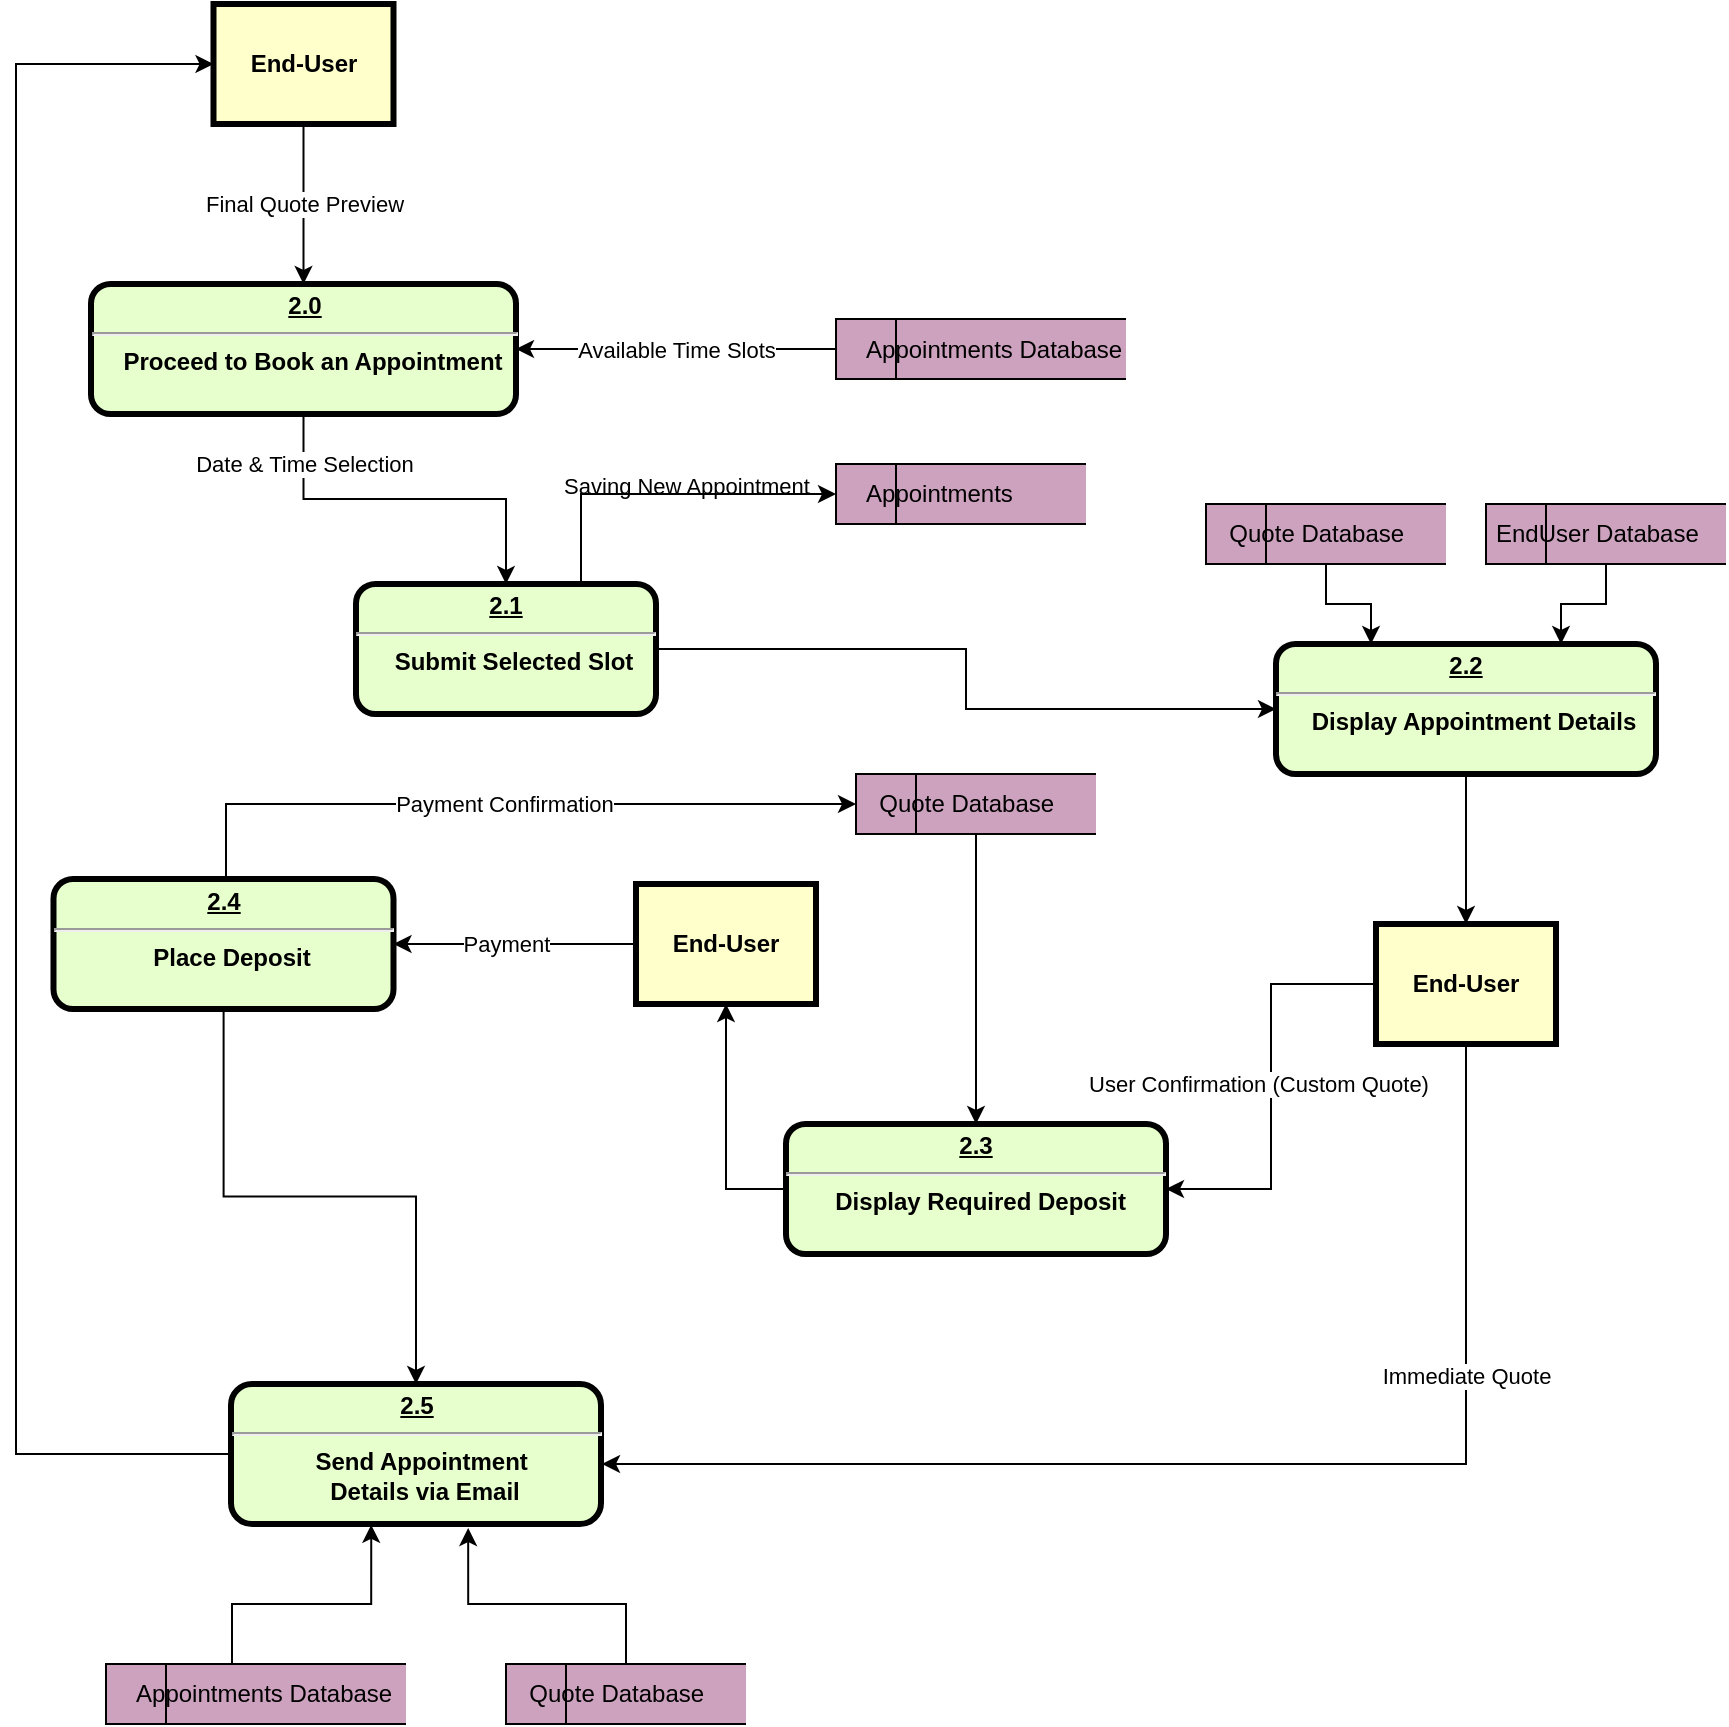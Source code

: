 <mxfile version="20.5.3" type="github">
  <diagram id="zU2JmAnZ_g7IkjmbNp4Z" name="Page-1">
    <mxGraphModel dx="3522" dy="988" grid="1" gridSize="10" guides="1" tooltips="1" connect="1" arrows="1" fold="1" page="1" pageScale="1" pageWidth="850" pageHeight="1100" math="0" shadow="0">
      <root>
        <mxCell id="0" />
        <mxCell id="1" parent="0" />
        <mxCell id="K8E7JU1qzWLFlxnKoR2Z-7" value="Date &amp;amp; Time Selection" style="edgeStyle=orthogonalEdgeStyle;rounded=0;orthogonalLoop=1;jettySize=auto;html=1;entryX=0.5;entryY=0;entryDx=0;entryDy=0;" parent="1" source="K8E7JU1qzWLFlxnKoR2Z-1" target="K8E7JU1qzWLFlxnKoR2Z-6" edge="1">
          <mxGeometry x="-0.733" relative="1" as="geometry">
            <mxPoint as="offset" />
          </mxGeometry>
        </mxCell>
        <mxCell id="K8E7JU1qzWLFlxnKoR2Z-1" value="&lt;p style=&quot;margin: 0px; margin-top: 4px; text-align: center; text-decoration: underline;&quot;&gt;&lt;strong&gt;2.0&lt;/strong&gt;&lt;/p&gt;&lt;hr&gt;&lt;p style=&quot;margin: 0px; margin-left: 8px;&quot;&gt;Proceed to Book an Appointment&lt;/p&gt;" style="verticalAlign=middle;align=center;overflow=fill;fontSize=12;fontFamily=Helvetica;html=1;rounded=1;fontStyle=1;strokeWidth=3;fillColor=#E6FFCC" parent="1" vertex="1">
          <mxGeometry x="-1647.5" y="220" width="212.5" height="65" as="geometry" />
        </mxCell>
        <mxCell id="K8E7JU1qzWLFlxnKoR2Z-5" value="Available Time Slots" style="edgeStyle=orthogonalEdgeStyle;rounded=0;orthogonalLoop=1;jettySize=auto;html=1;entryX=1;entryY=0.5;entryDx=0;entryDy=0;" parent="1" source="K8E7JU1qzWLFlxnKoR2Z-2" target="K8E7JU1qzWLFlxnKoR2Z-1" edge="1">
          <mxGeometry relative="1" as="geometry" />
        </mxCell>
        <mxCell id="K8E7JU1qzWLFlxnKoR2Z-2" value="&lt;span style=&quot;white-space: pre;&quot;&gt; &lt;span style=&quot;white-space: pre;&quot;&gt; &lt;/span&gt;&lt;/span&gt;&amp;nbsp;Appointments Database" style="html=1;dashed=0;whitespace=wrap;shape=mxgraph.dfd.dataStoreID;align=left;spacingLeft=3;points=[[0,0],[0.5,0],[1,0],[0,0.5],[1,0.5],[0,1],[0.5,1],[1,1]];fillColor=#CDA2BE;" parent="1" vertex="1">
          <mxGeometry x="-1275" y="237.5" width="145" height="30" as="geometry" />
        </mxCell>
        <mxCell id="K8E7JU1qzWLFlxnKoR2Z-4" value="Final Quote Preview" style="edgeStyle=orthogonalEdgeStyle;rounded=0;orthogonalLoop=1;jettySize=auto;html=1;entryX=0.5;entryY=0;entryDx=0;entryDy=0;" parent="1" source="K8E7JU1qzWLFlxnKoR2Z-3" target="K8E7JU1qzWLFlxnKoR2Z-1" edge="1">
          <mxGeometry relative="1" as="geometry" />
        </mxCell>
        <mxCell id="K8E7JU1qzWLFlxnKoR2Z-3" value="End-User" style="whiteSpace=wrap;align=center;verticalAlign=middle;fontStyle=1;strokeWidth=3;fillColor=#FFFFCC" parent="1" vertex="1">
          <mxGeometry x="-1586.25" y="80" width="90" height="60" as="geometry" />
        </mxCell>
        <mxCell id="K8E7JU1qzWLFlxnKoR2Z-11" value="Saving New Appointment" style="edgeStyle=orthogonalEdgeStyle;rounded=0;orthogonalLoop=1;jettySize=auto;html=1;entryX=0;entryY=0.5;entryDx=0;entryDy=0;" parent="1" source="K8E7JU1qzWLFlxnKoR2Z-6" target="K8E7JU1qzWLFlxnKoR2Z-12" edge="1">
          <mxGeometry x="-0.912" y="82" relative="1" as="geometry">
            <mxPoint as="offset" />
          </mxGeometry>
        </mxCell>
        <mxCell id="8NYBl8B1IVr0c041F6ph-1" style="edgeStyle=orthogonalEdgeStyle;rounded=0;orthogonalLoop=1;jettySize=auto;html=1;entryX=0;entryY=0.5;entryDx=0;entryDy=0;exitX=0.75;exitY=0;exitDx=0;exitDy=0;" edge="1" parent="1" source="K8E7JU1qzWLFlxnKoR2Z-6" target="K8E7JU1qzWLFlxnKoR2Z-10">
          <mxGeometry relative="1" as="geometry" />
        </mxCell>
        <mxCell id="K8E7JU1qzWLFlxnKoR2Z-6" value="&lt;p style=&quot;margin: 0px; margin-top: 4px; text-align: center; text-decoration: underline;&quot;&gt;&lt;strong&gt;2.1&lt;/strong&gt;&lt;/p&gt;&lt;hr&gt;&lt;p style=&quot;margin: 0px; margin-left: 8px;&quot;&gt;Submit Selected Slot&lt;/p&gt;" style="verticalAlign=middle;align=center;overflow=fill;fontSize=12;fontFamily=Helvetica;html=1;rounded=1;fontStyle=1;strokeWidth=3;fillColor=#E6FFCC" parent="1" vertex="1">
          <mxGeometry x="-1515" y="370" width="150" height="65" as="geometry" />
        </mxCell>
        <mxCell id="K8E7JU1qzWLFlxnKoR2Z-10" value="&lt;span style=&quot;white-space: pre;&quot;&gt; &lt;span style=&quot;white-space: pre;&quot;&gt; &lt;/span&gt;&lt;/span&gt;&amp;nbsp;Appointments" style="html=1;dashed=0;whitespace=wrap;shape=mxgraph.dfd.dataStoreID;align=left;spacingLeft=3;points=[[0,0],[0.5,0],[1,0],[0,0.5],[1,0.5],[0,1],[0.5,1],[1,1]];fillColor=#CDA2BE;" parent="1" vertex="1">
          <mxGeometry x="-1275" y="310" width="125" height="30" as="geometry" />
        </mxCell>
        <mxCell id="K8E7JU1qzWLFlxnKoR2Z-21" style="edgeStyle=orthogonalEdgeStyle;rounded=0;orthogonalLoop=1;jettySize=auto;html=1;entryX=0.5;entryY=0;entryDx=0;entryDy=0;exitX=0.5;exitY=1;exitDx=0;exitDy=0;" parent="1" source="K8E7JU1qzWLFlxnKoR2Z-12" target="K8E7JU1qzWLFlxnKoR2Z-27" edge="1">
          <mxGeometry relative="1" as="geometry" />
        </mxCell>
        <mxCell id="K8E7JU1qzWLFlxnKoR2Z-12" value="&lt;p style=&quot;margin: 0px; margin-top: 4px; text-align: center; text-decoration: underline;&quot;&gt;&lt;strong&gt;2.2&lt;/strong&gt;&lt;/p&gt;&lt;hr&gt;&lt;p style=&quot;margin: 0px; margin-left: 8px;&quot;&gt;Display Appointment Details&lt;/p&gt;" style="verticalAlign=middle;align=center;overflow=fill;fontSize=12;fontFamily=Helvetica;html=1;rounded=1;fontStyle=1;strokeWidth=3;fillColor=#E6FFCC" parent="1" vertex="1">
          <mxGeometry x="-1055" y="400" width="190" height="65" as="geometry" />
        </mxCell>
        <mxCell id="K8E7JU1qzWLFlxnKoR2Z-22" style="edgeStyle=orthogonalEdgeStyle;rounded=0;orthogonalLoop=1;jettySize=auto;html=1;entryX=0.5;entryY=1;entryDx=0;entryDy=0;exitX=0;exitY=0.5;exitDx=0;exitDy=0;" parent="1" source="K8E7JU1qzWLFlxnKoR2Z-16" target="K8E7JU1qzWLFlxnKoR2Z-20" edge="1">
          <mxGeometry relative="1" as="geometry" />
        </mxCell>
        <mxCell id="K8E7JU1qzWLFlxnKoR2Z-16" value="&lt;p style=&quot;margin: 0px; margin-top: 4px; text-align: center; text-decoration: underline;&quot;&gt;&lt;strong&gt;2.3&lt;/strong&gt;&lt;/p&gt;&lt;hr&gt;&lt;p style=&quot;margin: 0px; margin-left: 8px;&quot;&gt;Display Required Deposit&amp;nbsp;&lt;/p&gt;" style="verticalAlign=middle;align=center;overflow=fill;fontSize=12;fontFamily=Helvetica;html=1;rounded=1;fontStyle=1;strokeWidth=3;fillColor=#E6FFCC" parent="1" vertex="1">
          <mxGeometry x="-1300" y="640" width="190" height="65" as="geometry" />
        </mxCell>
        <mxCell id="K8E7JU1qzWLFlxnKoR2Z-24" value="Payment" style="edgeStyle=orthogonalEdgeStyle;rounded=0;orthogonalLoop=1;jettySize=auto;html=1;entryX=1;entryY=0.5;entryDx=0;entryDy=0;exitX=0;exitY=0.5;exitDx=0;exitDy=0;" parent="1" source="K8E7JU1qzWLFlxnKoR2Z-20" target="K8E7JU1qzWLFlxnKoR2Z-23" edge="1">
          <mxGeometry x="0.072" relative="1" as="geometry">
            <mxPoint x="-1244" y="567.5" as="sourcePoint" />
            <mxPoint x="-1424" y="567.5" as="targetPoint" />
            <mxPoint as="offset" />
          </mxGeometry>
        </mxCell>
        <mxCell id="K8E7JU1qzWLFlxnKoR2Z-20" value="End-User" style="whiteSpace=wrap;align=center;verticalAlign=middle;fontStyle=1;strokeWidth=3;fillColor=#FFFFCC" parent="1" vertex="1">
          <mxGeometry x="-1375" y="520" width="90" height="60" as="geometry" />
        </mxCell>
        <mxCell id="8NYBl8B1IVr0c041F6ph-6" style="edgeStyle=orthogonalEdgeStyle;rounded=0;orthogonalLoop=1;jettySize=auto;html=1;entryX=0.5;entryY=0;entryDx=0;entryDy=0;" edge="1" parent="1" source="K8E7JU1qzWLFlxnKoR2Z-23" target="K8E7JU1qzWLFlxnKoR2Z-26">
          <mxGeometry relative="1" as="geometry" />
        </mxCell>
        <mxCell id="8NYBl8B1IVr0c041F6ph-7" value="Payment Confirmation" style="edgeStyle=orthogonalEdgeStyle;rounded=0;orthogonalLoop=1;jettySize=auto;html=1;entryX=0;entryY=0.5;entryDx=0;entryDy=0;" edge="1" parent="1" source="K8E7JU1qzWLFlxnKoR2Z-23" target="K8E7JU1qzWLFlxnKoR2Z-30">
          <mxGeometry relative="1" as="geometry">
            <Array as="points">
              <mxPoint x="-1580" y="480" />
            </Array>
          </mxGeometry>
        </mxCell>
        <mxCell id="K8E7JU1qzWLFlxnKoR2Z-23" value="&lt;p style=&quot;margin: 0px; margin-top: 4px; text-align: center; text-decoration: underline;&quot;&gt;&lt;strong&gt;2.4&lt;/strong&gt;&lt;/p&gt;&lt;hr&gt;&lt;p style=&quot;margin: 0px; margin-left: 8px;&quot;&gt;Place Deposit&lt;/p&gt;" style="verticalAlign=middle;align=center;overflow=fill;fontSize=12;fontFamily=Helvetica;html=1;rounded=1;fontStyle=1;strokeWidth=3;fillColor=#E6FFCC" parent="1" vertex="1">
          <mxGeometry x="-1666.25" y="517.5" width="170" height="65" as="geometry" />
        </mxCell>
        <mxCell id="K8E7JU1qzWLFlxnKoR2Z-38" style="edgeStyle=orthogonalEdgeStyle;rounded=0;orthogonalLoop=1;jettySize=auto;html=1;entryX=0;entryY=0.5;entryDx=0;entryDy=0;exitX=0;exitY=0.5;exitDx=0;exitDy=0;" parent="1" source="K8E7JU1qzWLFlxnKoR2Z-26" target="K8E7JU1qzWLFlxnKoR2Z-3" edge="1">
          <mxGeometry relative="1" as="geometry">
            <Array as="points">
              <mxPoint x="-1685" y="805" />
              <mxPoint x="-1685" y="110" />
            </Array>
          </mxGeometry>
        </mxCell>
        <mxCell id="K8E7JU1qzWLFlxnKoR2Z-26" value="&lt;p style=&quot;margin: 0px; margin-top: 4px; text-align: center; text-decoration: underline;&quot;&gt;&lt;strong&gt;2.5&lt;/strong&gt;&lt;/p&gt;&lt;hr&gt;&lt;p style=&quot;margin: 0px; margin-left: 8px;&quot;&gt;Send Appointment&amp;nbsp;&lt;/p&gt;&lt;p style=&quot;margin: 0px; margin-left: 8px;&quot;&gt;Details via Email&lt;/p&gt;" style="verticalAlign=middle;align=center;overflow=fill;fontSize=12;fontFamily=Helvetica;html=1;rounded=1;fontStyle=1;strokeWidth=3;fillColor=#E6FFCC" parent="1" vertex="1">
          <mxGeometry x="-1577.5" y="770" width="185" height="70" as="geometry" />
        </mxCell>
        <mxCell id="K8E7JU1qzWLFlxnKoR2Z-28" value="User Confirmation (Custom Quote)" style="edgeStyle=orthogonalEdgeStyle;rounded=0;orthogonalLoop=1;jettySize=auto;html=1;entryX=1;entryY=0.5;entryDx=0;entryDy=0;" parent="1" source="K8E7JU1qzWLFlxnKoR2Z-27" target="K8E7JU1qzWLFlxnKoR2Z-16" edge="1">
          <mxGeometry x="-0.012" y="-7" relative="1" as="geometry">
            <mxPoint as="offset" />
          </mxGeometry>
        </mxCell>
        <mxCell id="K8E7JU1qzWLFlxnKoR2Z-33" value="Immediate Quote" style="edgeStyle=orthogonalEdgeStyle;rounded=0;orthogonalLoop=1;jettySize=auto;html=1;" parent="1" source="K8E7JU1qzWLFlxnKoR2Z-27" edge="1">
          <mxGeometry x="-0.484" relative="1" as="geometry">
            <Array as="points">
              <mxPoint x="-960" y="810" />
            </Array>
            <mxPoint as="offset" />
            <mxPoint x="-1392" y="810" as="targetPoint" />
          </mxGeometry>
        </mxCell>
        <mxCell id="K8E7JU1qzWLFlxnKoR2Z-27" value="End-User" style="whiteSpace=wrap;align=center;verticalAlign=middle;fontStyle=1;strokeWidth=3;fillColor=#FFFFCC" parent="1" vertex="1">
          <mxGeometry x="-1005" y="540" width="90" height="60" as="geometry" />
        </mxCell>
        <mxCell id="K8E7JU1qzWLFlxnKoR2Z-31" style="edgeStyle=orthogonalEdgeStyle;rounded=0;orthogonalLoop=1;jettySize=auto;html=1;" parent="1" source="K8E7JU1qzWLFlxnKoR2Z-30" target="K8E7JU1qzWLFlxnKoR2Z-16" edge="1">
          <mxGeometry relative="1" as="geometry" />
        </mxCell>
        <mxCell id="K8E7JU1qzWLFlxnKoR2Z-30" value="&lt;span style=&quot;white-space: pre;&quot;&gt;&lt;span style=&quot;white-space: pre;&quot;&gt; &lt;/span&gt; Quote Database&lt;/span&gt;" style="html=1;dashed=0;whitespace=wrap;shape=mxgraph.dfd.dataStoreID;align=left;spacingLeft=3;points=[[0,0],[0.5,0],[1,0],[0,0.5],[1,0.5],[0,1],[0.5,1],[1,1]];fillColor=#CDA2BE;" parent="1" vertex="1">
          <mxGeometry x="-1265" y="465" width="120" height="30" as="geometry" />
        </mxCell>
        <mxCell id="K8E7JU1qzWLFlxnKoR2Z-40" style="edgeStyle=orthogonalEdgeStyle;rounded=0;orthogonalLoop=1;jettySize=auto;html=1;entryX=0.379;entryY=1.006;entryDx=0;entryDy=0;entryPerimeter=0;" parent="1" source="K8E7JU1qzWLFlxnKoR2Z-39" target="K8E7JU1qzWLFlxnKoR2Z-26" edge="1">
          <mxGeometry relative="1" as="geometry">
            <Array as="points">
              <mxPoint x="-1577" y="880" />
              <mxPoint x="-1507" y="880" />
            </Array>
          </mxGeometry>
        </mxCell>
        <mxCell id="K8E7JU1qzWLFlxnKoR2Z-39" value="&lt;span style=&quot;white-space: pre;&quot;&gt; &lt;span style=&quot;white-space: pre;&quot;&gt; &lt;/span&gt;&lt;/span&gt;&amp;nbsp;Appointments Database" style="html=1;dashed=0;whitespace=wrap;shape=mxgraph.dfd.dataStoreID;align=left;spacingLeft=3;points=[[0,0],[0.5,0],[1,0],[0,0.5],[1,0.5],[0,1],[0.5,1],[1,1]];fillColor=#CDA2BE;" parent="1" vertex="1">
          <mxGeometry x="-1640" y="910" width="150" height="30" as="geometry" />
        </mxCell>
        <mxCell id="K8E7JU1qzWLFlxnKoR2Z-42" style="edgeStyle=orthogonalEdgeStyle;rounded=0;orthogonalLoop=1;jettySize=auto;html=1;entryX=0.641;entryY=1.029;entryDx=0;entryDy=0;entryPerimeter=0;" parent="1" source="K8E7JU1qzWLFlxnKoR2Z-41" target="K8E7JU1qzWLFlxnKoR2Z-26" edge="1">
          <mxGeometry relative="1" as="geometry">
            <Array as="points">
              <mxPoint x="-1380" y="880" />
              <mxPoint x="-1459" y="880" />
            </Array>
          </mxGeometry>
        </mxCell>
        <mxCell id="K8E7JU1qzWLFlxnKoR2Z-41" value="&lt;span style=&quot;white-space: pre;&quot;&gt;&lt;span style=&quot;white-space: pre;&quot;&gt; &lt;/span&gt; Quote Database&lt;/span&gt;" style="html=1;dashed=0;whitespace=wrap;shape=mxgraph.dfd.dataStoreID;align=left;spacingLeft=3;points=[[0,0],[0.5,0],[1,0],[0,0.5],[1,0.5],[0,1],[0.5,1],[1,1]];fillColor=#CDA2BE;" parent="1" vertex="1">
          <mxGeometry x="-1440" y="910" width="120" height="30" as="geometry" />
        </mxCell>
        <mxCell id="8NYBl8B1IVr0c041F6ph-4" style="edgeStyle=orthogonalEdgeStyle;rounded=0;orthogonalLoop=1;jettySize=auto;html=1;entryX=0.25;entryY=0;entryDx=0;entryDy=0;" edge="1" parent="1" source="8NYBl8B1IVr0c041F6ph-2" target="K8E7JU1qzWLFlxnKoR2Z-12">
          <mxGeometry relative="1" as="geometry" />
        </mxCell>
        <mxCell id="8NYBl8B1IVr0c041F6ph-2" value="&lt;span style=&quot;white-space: pre;&quot;&gt;&lt;span style=&quot;white-space: pre;&quot;&gt; &lt;/span&gt; Quote Database&lt;/span&gt;" style="html=1;dashed=0;whitespace=wrap;shape=mxgraph.dfd.dataStoreID;align=left;spacingLeft=3;points=[[0,0],[0.5,0],[1,0],[0,0.5],[1,0.5],[0,1],[0.5,1],[1,1]];fillColor=#CDA2BE;" vertex="1" parent="1">
          <mxGeometry x="-1090" y="330" width="120" height="30" as="geometry" />
        </mxCell>
        <mxCell id="8NYBl8B1IVr0c041F6ph-5" style="edgeStyle=orthogonalEdgeStyle;rounded=0;orthogonalLoop=1;jettySize=auto;html=1;entryX=0.75;entryY=0;entryDx=0;entryDy=0;" edge="1" parent="1" source="8NYBl8B1IVr0c041F6ph-3" target="K8E7JU1qzWLFlxnKoR2Z-12">
          <mxGeometry relative="1" as="geometry" />
        </mxCell>
        <mxCell id="8NYBl8B1IVr0c041F6ph-3" value="&lt;span style=&quot;white-space: pre;&quot;&gt;EndUser Database&lt;/span&gt;" style="html=1;dashed=0;whitespace=wrap;shape=mxgraph.dfd.dataStoreID;align=left;spacingLeft=3;points=[[0,0],[0.5,0],[1,0],[0,0.5],[1,0.5],[0,1],[0.5,1],[1,1]];fillColor=#CDA2BE;" vertex="1" parent="1">
          <mxGeometry x="-950" y="330" width="120" height="30" as="geometry" />
        </mxCell>
      </root>
    </mxGraphModel>
  </diagram>
</mxfile>

